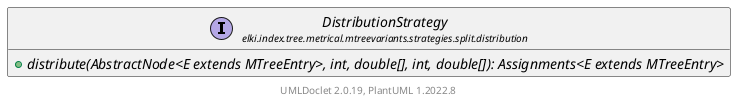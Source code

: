 @startuml
    remove .*\.(Instance|Par|Parameterizer|Factory)$
    set namespaceSeparator none
    hide empty fields
    hide empty methods

    interface "<size:14>DistributionStrategy\n<size:10>elki.index.tree.metrical.mtreevariants.strategies.split.distribution" as elki.index.tree.metrical.mtreevariants.strategies.split.distribution.DistributionStrategy [[DistributionStrategy.html]] {
        {abstract} +distribute(AbstractNode<E extends MTreeEntry>, int, double[], int, double[]): Assignments<E extends MTreeEntry>
    }

    center footer UMLDoclet 2.0.19, PlantUML 1.2022.8
@enduml
